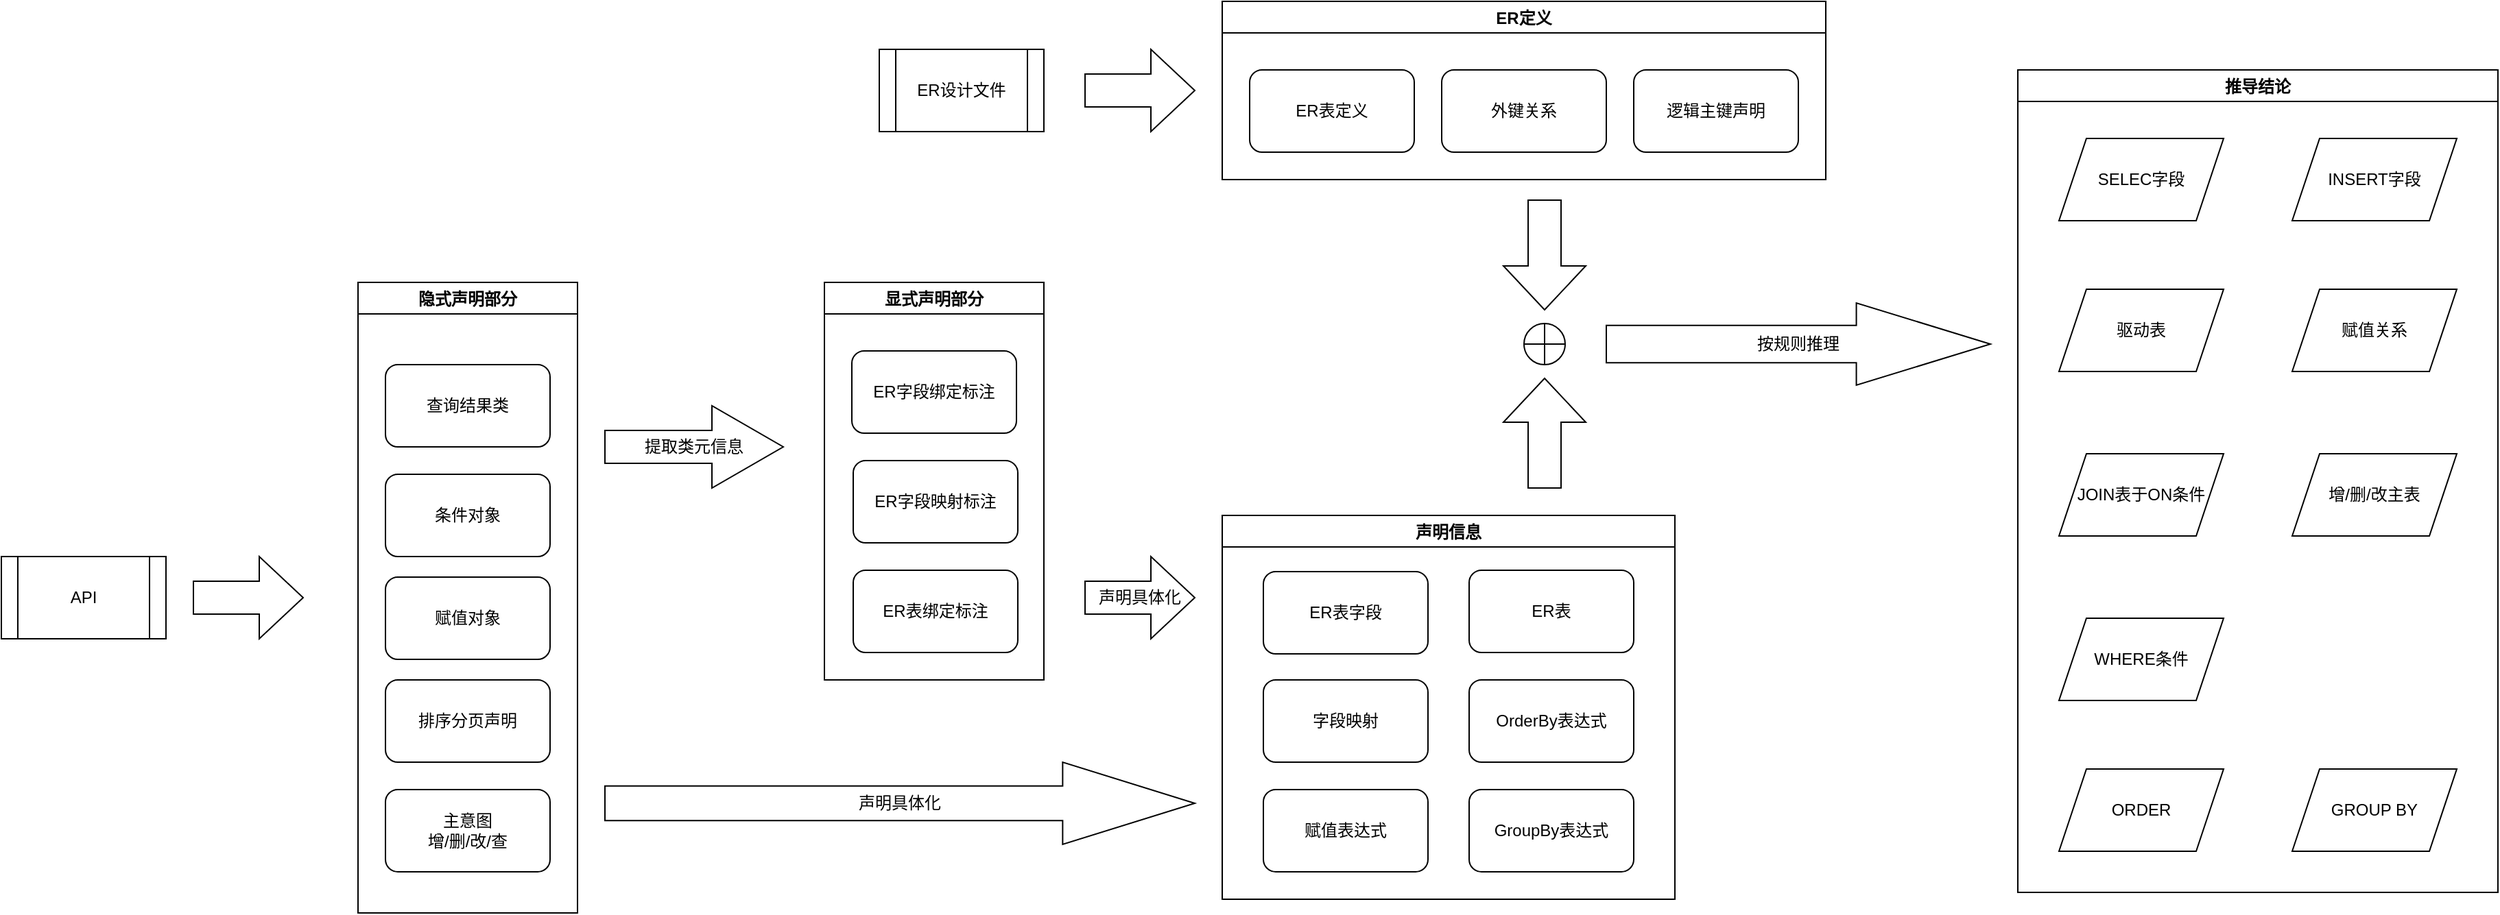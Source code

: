 <mxfile version="20.5.1" type="github">
  <diagram name="推导原理示意图" id="5d7acffa-a066-3a61-03fe-96351882024d">
    <mxGraphModel dx="2525" dy="1868" grid="1" gridSize="10" guides="1" tooltips="1" connect="1" arrows="1" fold="1" page="1" pageScale="1" pageWidth="1100" pageHeight="850" background="#ffffff" math="0" shadow="0">
      <root>
        <mxCell id="0" />
        <mxCell id="1" parent="0" />
        <mxCell id="6CtU652WKUI4UOQ74HAb-1" value="条件对象" style="rounded=1;whiteSpace=wrap;html=1;" vertex="1" parent="1">
          <mxGeometry x="40" y="290" width="120" height="60" as="geometry" />
        </mxCell>
        <mxCell id="6CtU652WKUI4UOQ74HAb-2" value="ER表字段" style="rounded=1;whiteSpace=wrap;html=1;" vertex="1" parent="1">
          <mxGeometry x="680" y="361" width="120" height="60" as="geometry" />
        </mxCell>
        <mxCell id="6CtU652WKUI4UOQ74HAb-4" value="赋值对象" style="rounded=1;whiteSpace=wrap;html=1;" vertex="1" parent="1">
          <mxGeometry x="40" y="365" width="120" height="60" as="geometry" />
        </mxCell>
        <mxCell id="6CtU652WKUI4UOQ74HAb-5" value="排序分页声明" style="rounded=1;whiteSpace=wrap;html=1;" vertex="1" parent="1">
          <mxGeometry x="40" y="440" width="120" height="60" as="geometry" />
        </mxCell>
        <mxCell id="6CtU652WKUI4UOQ74HAb-6" value="主意图&lt;br&gt;增/删/改/查" style="rounded=1;whiteSpace=wrap;html=1;" vertex="1" parent="1">
          <mxGeometry x="40" y="520" width="120" height="60" as="geometry" />
        </mxCell>
        <mxCell id="6CtU652WKUI4UOQ74HAb-7" value="API" style="shape=process;whiteSpace=wrap;html=1;backgroundOutline=1;" vertex="1" parent="1">
          <mxGeometry x="-240" y="350" width="120" height="60" as="geometry" />
        </mxCell>
        <mxCell id="6CtU652WKUI4UOQ74HAb-8" value="" style="shape=singleArrow;whiteSpace=wrap;html=1;arrowWidth=0.4;arrowSize=0.4;" vertex="1" parent="1">
          <mxGeometry x="-100" y="350" width="80" height="60" as="geometry" />
        </mxCell>
        <mxCell id="6CtU652WKUI4UOQ74HAb-10" value="提取类元信息" style="shape=singleArrow;whiteSpace=wrap;html=1;arrowWidth=0.4;arrowSize=0.4;" vertex="1" parent="1">
          <mxGeometry x="200" y="240" width="130" height="60" as="geometry" />
        </mxCell>
        <mxCell id="6CtU652WKUI4UOQ74HAb-12" value="ER设计文件" style="shape=process;whiteSpace=wrap;html=1;backgroundOutline=1;" vertex="1" parent="1">
          <mxGeometry x="400" y="-20" width="120" height="60" as="geometry" />
        </mxCell>
        <mxCell id="6CtU652WKUI4UOQ74HAb-13" value="ER表定义" style="rounded=1;whiteSpace=wrap;html=1;" vertex="1" parent="1">
          <mxGeometry x="670" y="-5" width="120" height="60" as="geometry" />
        </mxCell>
        <mxCell id="6CtU652WKUI4UOQ74HAb-18" value="SELEC字段" style="shape=parallelogram;perimeter=parallelogramPerimeter;whiteSpace=wrap;html=1;fixedSize=1;" vertex="1" parent="1">
          <mxGeometry x="1260" y="45" width="120" height="60" as="geometry" />
        </mxCell>
        <mxCell id="6CtU652WKUI4UOQ74HAb-19" value="查询结果类" style="rounded=1;whiteSpace=wrap;html=1;" vertex="1" parent="1">
          <mxGeometry x="40" y="210" width="120" height="60" as="geometry" />
        </mxCell>
        <mxCell id="6CtU652WKUI4UOQ74HAb-20" value="驱动表" style="shape=parallelogram;perimeter=parallelogramPerimeter;whiteSpace=wrap;html=1;fixedSize=1;" vertex="1" parent="1">
          <mxGeometry x="1260" y="155" width="120" height="60" as="geometry" />
        </mxCell>
        <mxCell id="6CtU652WKUI4UOQ74HAb-21" value="JOIN表于ON条件" style="shape=parallelogram;perimeter=parallelogramPerimeter;whiteSpace=wrap;html=1;fixedSize=1;" vertex="1" parent="1">
          <mxGeometry x="1260" y="275" width="120" height="60" as="geometry" />
        </mxCell>
        <mxCell id="6CtU652WKUI4UOQ74HAb-22" value="WHERE条件" style="shape=parallelogram;perimeter=parallelogramPerimeter;whiteSpace=wrap;html=1;fixedSize=1;" vertex="1" parent="1">
          <mxGeometry x="1260" y="395" width="120" height="60" as="geometry" />
        </mxCell>
        <mxCell id="6CtU652WKUI4UOQ74HAb-23" value="INSERT字段" style="shape=parallelogram;perimeter=parallelogramPerimeter;whiteSpace=wrap;html=1;fixedSize=1;" vertex="1" parent="1">
          <mxGeometry x="1430" y="45" width="120" height="60" as="geometry" />
        </mxCell>
        <mxCell id="6CtU652WKUI4UOQ74HAb-24" value="增/删/改主表" style="shape=parallelogram;perimeter=parallelogramPerimeter;whiteSpace=wrap;html=1;fixedSize=1;" vertex="1" parent="1">
          <mxGeometry x="1430" y="275" width="120" height="60" as="geometry" />
        </mxCell>
        <mxCell id="6CtU652WKUI4UOQ74HAb-25" value="ORDER" style="shape=parallelogram;perimeter=parallelogramPerimeter;whiteSpace=wrap;html=1;fixedSize=1;" vertex="1" parent="1">
          <mxGeometry x="1260" y="505" width="120" height="60" as="geometry" />
        </mxCell>
        <mxCell id="6CtU652WKUI4UOQ74HAb-26" value="GROUP BY" style="shape=parallelogram;perimeter=parallelogramPerimeter;whiteSpace=wrap;html=1;fixedSize=1;" vertex="1" parent="1">
          <mxGeometry x="1430" y="505" width="120" height="60" as="geometry" />
        </mxCell>
        <mxCell id="6CtU652WKUI4UOQ74HAb-27" value="赋值关系" style="shape=parallelogram;perimeter=parallelogramPerimeter;whiteSpace=wrap;html=1;fixedSize=1;" vertex="1" parent="1">
          <mxGeometry x="1430" y="155" width="120" height="60" as="geometry" />
        </mxCell>
        <mxCell id="6CtU652WKUI4UOQ74HAb-35" value="隐式声明部分" style="swimlane;" vertex="1" parent="1">
          <mxGeometry x="20" y="150" width="160" height="460" as="geometry" />
        </mxCell>
        <mxCell id="6CtU652WKUI4UOQ74HAb-37" value="显式声明部分" style="swimlane;" vertex="1" parent="1">
          <mxGeometry x="360" y="150" width="160" height="290" as="geometry" />
        </mxCell>
        <mxCell id="6CtU652WKUI4UOQ74HAb-38" value="ER表绑定标注" style="rounded=1;whiteSpace=wrap;html=1;" vertex="1" parent="6CtU652WKUI4UOQ74HAb-37">
          <mxGeometry x="21" y="210" width="120" height="60" as="geometry" />
        </mxCell>
        <mxCell id="6CtU652WKUI4UOQ74HAb-36" value="ER字段映射标注" style="rounded=1;whiteSpace=wrap;html=1;" vertex="1" parent="6CtU652WKUI4UOQ74HAb-37">
          <mxGeometry x="21" y="130" width="120" height="60" as="geometry" />
        </mxCell>
        <mxCell id="6CtU652WKUI4UOQ74HAb-11" value="ER字段绑定标注" style="rounded=1;whiteSpace=wrap;html=1;" vertex="1" parent="6CtU652WKUI4UOQ74HAb-37">
          <mxGeometry x="20" y="50" width="120" height="60" as="geometry" />
        </mxCell>
        <mxCell id="6CtU652WKUI4UOQ74HAb-39" value="声明具体化" style="shape=singleArrow;whiteSpace=wrap;html=1;arrowWidth=0.42;arrowSize=0.224;" vertex="1" parent="1">
          <mxGeometry x="200" y="500" width="430" height="60" as="geometry" />
        </mxCell>
        <mxCell id="6CtU652WKUI4UOQ74HAb-40" value="" style="shape=orEllipse;perimeter=ellipsePerimeter;whiteSpace=wrap;html=1;backgroundOutline=1;" vertex="1" parent="1">
          <mxGeometry x="870" y="180" width="30" height="30" as="geometry" />
        </mxCell>
        <mxCell id="6CtU652WKUI4UOQ74HAb-41" value="推导结论" style="swimlane;" vertex="1" parent="1">
          <mxGeometry x="1230" y="-5" width="350" height="600" as="geometry" />
        </mxCell>
        <mxCell id="6CtU652WKUI4UOQ74HAb-44" value="声明信息" style="swimlane;" vertex="1" parent="1">
          <mxGeometry x="650" y="320" width="330" height="280" as="geometry" />
        </mxCell>
        <mxCell id="6CtU652WKUI4UOQ74HAb-28" value="字段映射" style="rounded=1;whiteSpace=wrap;html=1;" vertex="1" parent="6CtU652WKUI4UOQ74HAb-44">
          <mxGeometry x="30" y="120" width="120" height="60" as="geometry" />
        </mxCell>
        <mxCell id="6CtU652WKUI4UOQ74HAb-31" value="OrderBy表达式" style="rounded=1;whiteSpace=wrap;html=1;" vertex="1" parent="6CtU652WKUI4UOQ74HAb-44">
          <mxGeometry x="180" y="120" width="120" height="60" as="geometry" />
        </mxCell>
        <mxCell id="6CtU652WKUI4UOQ74HAb-33" value="赋值表达式" style="rounded=1;whiteSpace=wrap;html=1;" vertex="1" parent="6CtU652WKUI4UOQ74HAb-44">
          <mxGeometry x="30" y="200" width="120" height="60" as="geometry" />
        </mxCell>
        <mxCell id="6CtU652WKUI4UOQ74HAb-32" value="GroupBy表达式" style="rounded=1;whiteSpace=wrap;html=1;" vertex="1" parent="6CtU652WKUI4UOQ74HAb-44">
          <mxGeometry x="180" y="200" width="120" height="60" as="geometry" />
        </mxCell>
        <mxCell id="6CtU652WKUI4UOQ74HAb-3" value="ER表" style="rounded=1;whiteSpace=wrap;html=1;" vertex="1" parent="6CtU652WKUI4UOQ74HAb-44">
          <mxGeometry x="180" y="40" width="120" height="60" as="geometry" />
        </mxCell>
        <mxCell id="6CtU652WKUI4UOQ74HAb-45" value="ER定义" style="swimlane;" vertex="1" parent="1">
          <mxGeometry x="650" y="-55" width="440" height="130" as="geometry" />
        </mxCell>
        <mxCell id="6CtU652WKUI4UOQ74HAb-14" value="外键关系" style="rounded=1;whiteSpace=wrap;html=1;" vertex="1" parent="6CtU652WKUI4UOQ74HAb-45">
          <mxGeometry x="160" y="50" width="120" height="60" as="geometry" />
        </mxCell>
        <mxCell id="6CtU652WKUI4UOQ74HAb-15" value="逻辑主键声明" style="rounded=1;whiteSpace=wrap;html=1;" vertex="1" parent="6CtU652WKUI4UOQ74HAb-45">
          <mxGeometry x="300" y="50" width="120" height="60" as="geometry" />
        </mxCell>
        <mxCell id="6CtU652WKUI4UOQ74HAb-47" value="" style="shape=singleArrow;whiteSpace=wrap;html=1;arrowWidth=0.4;arrowSize=0.4;direction=south;" vertex="1" parent="1">
          <mxGeometry x="855" y="90" width="60" height="80" as="geometry" />
        </mxCell>
        <mxCell id="6CtU652WKUI4UOQ74HAb-48" value="声明具体化" style="shape=singleArrow;whiteSpace=wrap;html=1;arrowWidth=0.4;arrowSize=0.4;" vertex="1" parent="1">
          <mxGeometry x="550" y="350" width="80" height="60" as="geometry" />
        </mxCell>
        <mxCell id="6CtU652WKUI4UOQ74HAb-49" value="" style="shape=singleArrow;whiteSpace=wrap;html=1;arrowWidth=0.4;arrowSize=0.4;direction=east;" vertex="1" parent="1">
          <mxGeometry x="550" y="-20" width="80" height="60" as="geometry" />
        </mxCell>
        <mxCell id="6CtU652WKUI4UOQ74HAb-50" value="" style="shape=singleArrow;whiteSpace=wrap;html=1;arrowWidth=0.4;arrowSize=0.4;direction=north;" vertex="1" parent="1">
          <mxGeometry x="855" y="220" width="60" height="80" as="geometry" />
        </mxCell>
        <mxCell id="6CtU652WKUI4UOQ74HAb-51" value="按规则推理" style="shape=singleArrow;whiteSpace=wrap;html=1;arrowWidth=0.454;arrowSize=0.349;direction=east;" vertex="1" parent="1">
          <mxGeometry x="930" y="165" width="280" height="60" as="geometry" />
        </mxCell>
      </root>
    </mxGraphModel>
  </diagram>
</mxfile>
